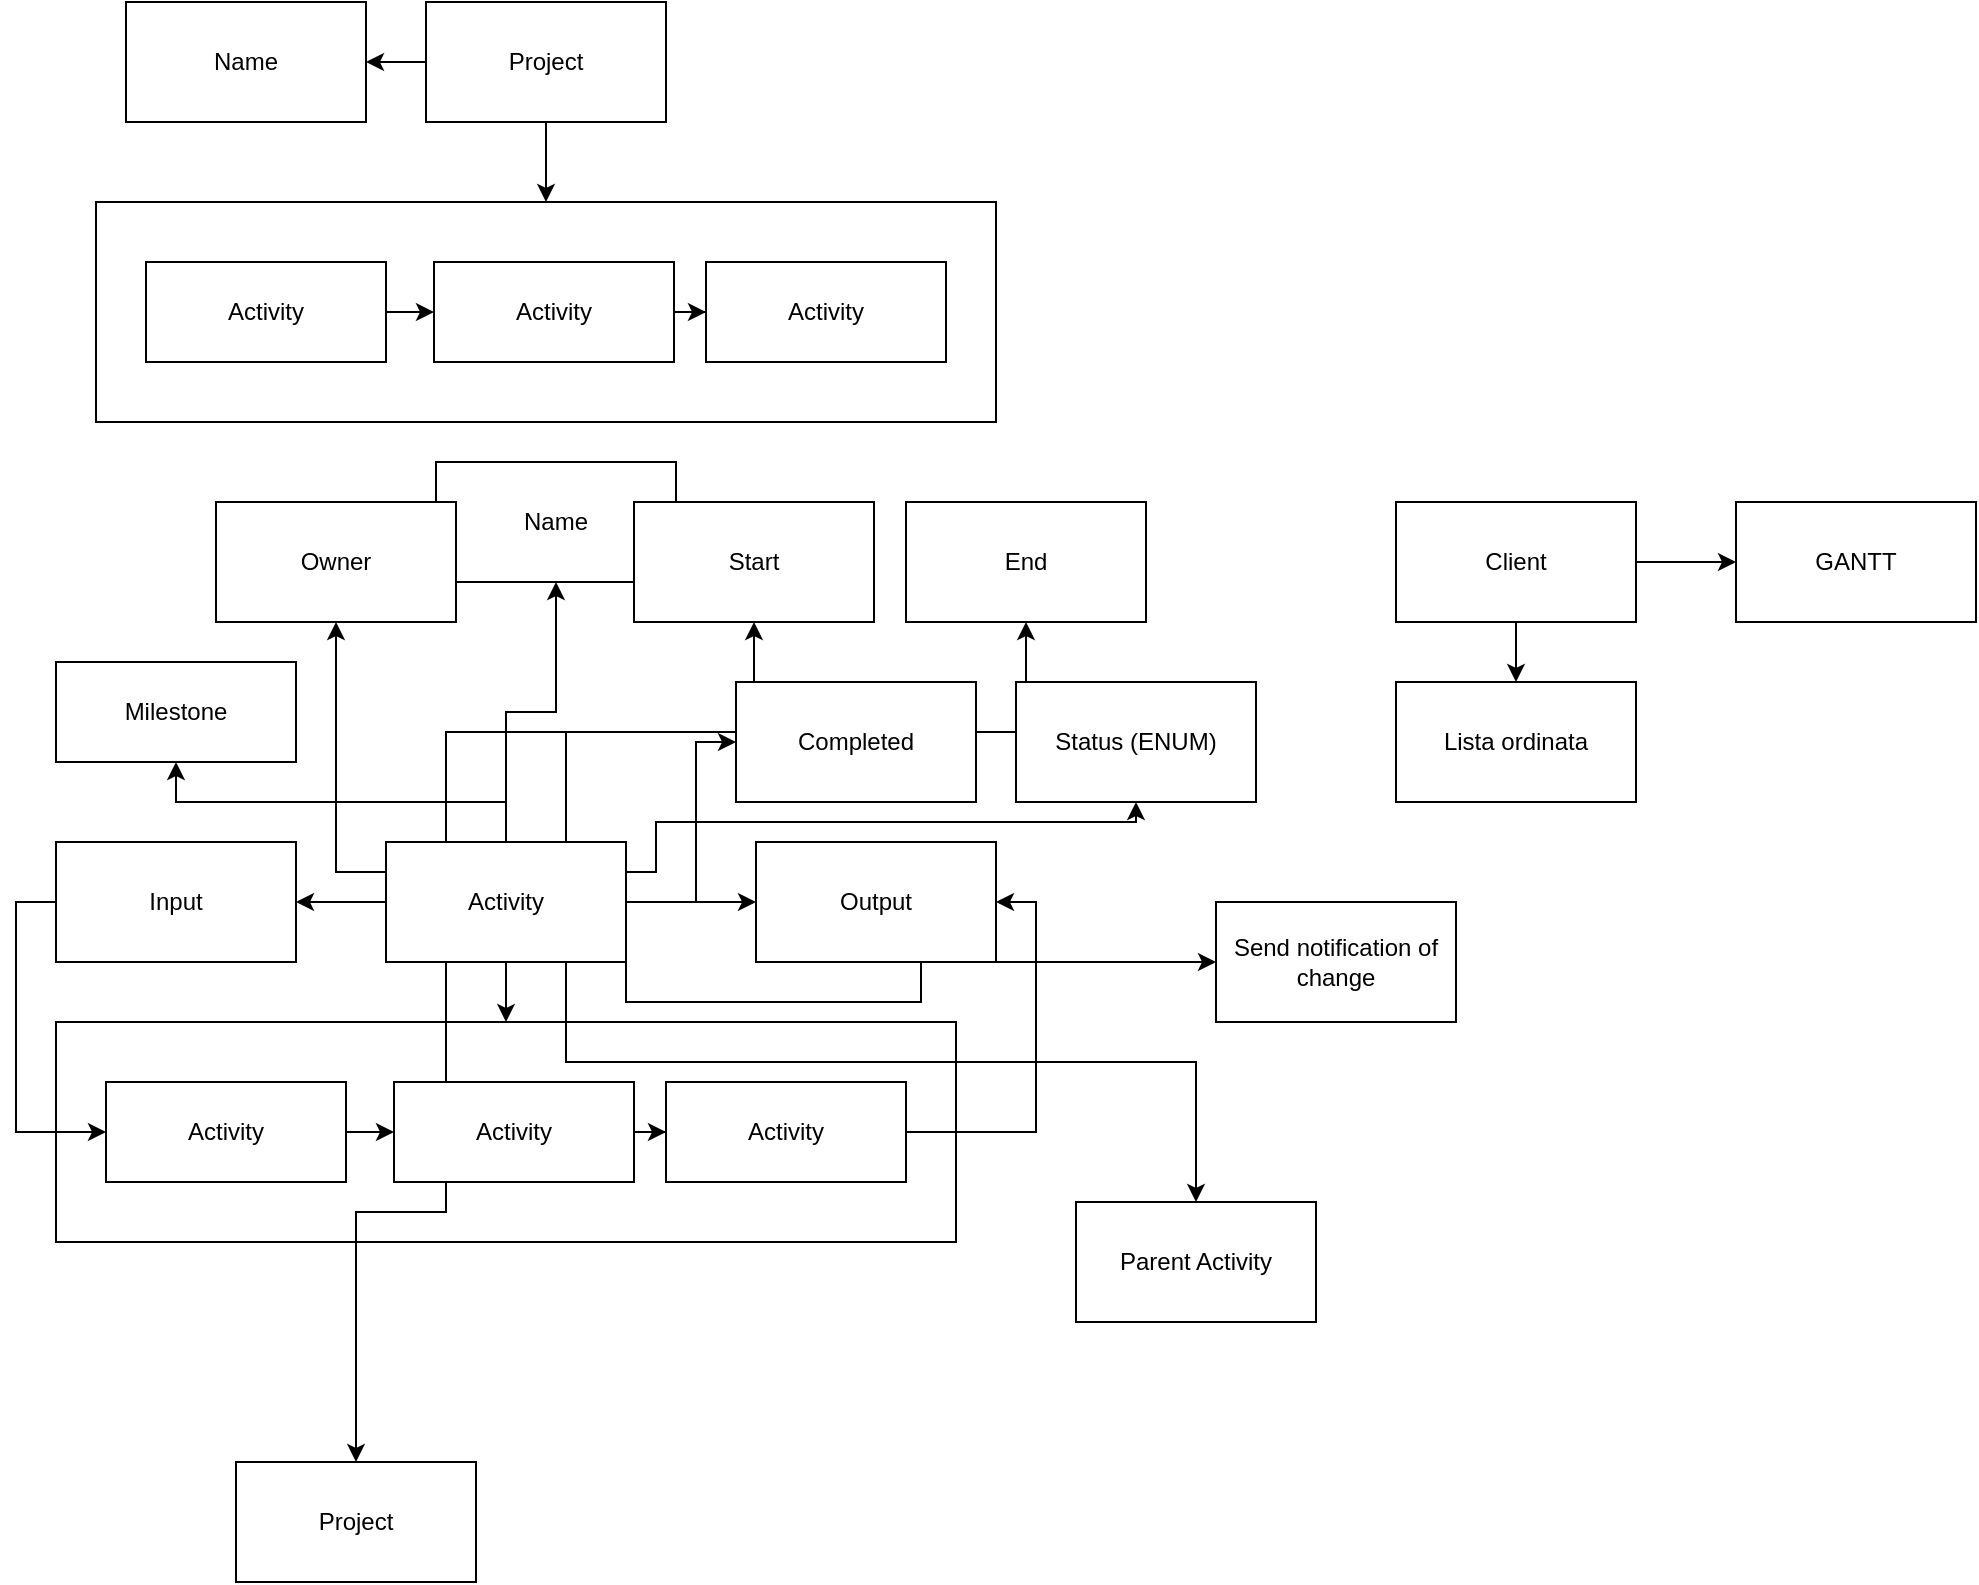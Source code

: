 <mxfile version="22.1.2" type="device">
  <diagram name="Page-1" id="0k-i6cYmUzAIIBtJz0QK">
    <mxGraphModel dx="674" dy="1207" grid="1" gridSize="10" guides="1" tooltips="1" connect="1" arrows="1" fold="1" page="1" pageScale="1" pageWidth="827" pageHeight="1169" math="0" shadow="0">
      <root>
        <mxCell id="0" />
        <mxCell id="1" parent="0" />
        <mxCell id="zqfIAjH_8_ZHyJTqBnlj-9" value="" style="rounded=0;whiteSpace=wrap;html=1;" vertex="1" parent="1">
          <mxGeometry x="110" y="140" width="450" height="110" as="geometry" />
        </mxCell>
        <mxCell id="zqfIAjH_8_ZHyJTqBnlj-4" value="" style="edgeStyle=orthogonalEdgeStyle;rounded=0;orthogonalLoop=1;jettySize=auto;html=1;" edge="1" parent="1" source="zqfIAjH_8_ZHyJTqBnlj-2" target="zqfIAjH_8_ZHyJTqBnlj-9">
          <mxGeometry relative="1" as="geometry">
            <mxPoint x="335" y="140" as="targetPoint" />
          </mxGeometry>
        </mxCell>
        <mxCell id="zqfIAjH_8_ZHyJTqBnlj-11" value="" style="edgeStyle=orthogonalEdgeStyle;rounded=0;orthogonalLoop=1;jettySize=auto;html=1;" edge="1" parent="1" source="zqfIAjH_8_ZHyJTqBnlj-2" target="zqfIAjH_8_ZHyJTqBnlj-10">
          <mxGeometry relative="1" as="geometry" />
        </mxCell>
        <mxCell id="zqfIAjH_8_ZHyJTqBnlj-2" value="Project" style="rounded=0;whiteSpace=wrap;html=1;" vertex="1" parent="1">
          <mxGeometry x="275" y="40" width="120" height="60" as="geometry" />
        </mxCell>
        <mxCell id="zqfIAjH_8_ZHyJTqBnlj-6" value="" style="edgeStyle=orthogonalEdgeStyle;rounded=0;orthogonalLoop=1;jettySize=auto;html=1;" edge="1" parent="1" source="zqfIAjH_8_ZHyJTqBnlj-3" target="zqfIAjH_8_ZHyJTqBnlj-5">
          <mxGeometry relative="1" as="geometry" />
        </mxCell>
        <mxCell id="zqfIAjH_8_ZHyJTqBnlj-3" value="Activity" style="rounded=0;whiteSpace=wrap;html=1;" vertex="1" parent="1">
          <mxGeometry x="135" y="170" width="120" height="50" as="geometry" />
        </mxCell>
        <mxCell id="zqfIAjH_8_ZHyJTqBnlj-8" value="" style="edgeStyle=orthogonalEdgeStyle;rounded=0;orthogonalLoop=1;jettySize=auto;html=1;" edge="1" parent="1" source="zqfIAjH_8_ZHyJTqBnlj-5" target="zqfIAjH_8_ZHyJTqBnlj-7">
          <mxGeometry relative="1" as="geometry" />
        </mxCell>
        <mxCell id="zqfIAjH_8_ZHyJTqBnlj-33" value="" style="edgeStyle=orthogonalEdgeStyle;rounded=0;orthogonalLoop=1;jettySize=auto;html=1;exitX=0.5;exitY=0;exitDx=0;exitDy=0;" edge="1" parent="1" source="zqfIAjH_8_ZHyJTqBnlj-15" target="zqfIAjH_8_ZHyJTqBnlj-32">
          <mxGeometry relative="1" as="geometry" />
        </mxCell>
        <mxCell id="zqfIAjH_8_ZHyJTqBnlj-5" value="Activity" style="rounded=0;whiteSpace=wrap;html=1;" vertex="1" parent="1">
          <mxGeometry x="279" y="170" width="120" height="50" as="geometry" />
        </mxCell>
        <mxCell id="zqfIAjH_8_ZHyJTqBnlj-7" value="Activity" style="rounded=0;whiteSpace=wrap;html=1;" vertex="1" parent="1">
          <mxGeometry x="415" y="170" width="120" height="50" as="geometry" />
        </mxCell>
        <mxCell id="zqfIAjH_8_ZHyJTqBnlj-10" value="Name" style="rounded=0;whiteSpace=wrap;html=1;" vertex="1" parent="1">
          <mxGeometry x="125" y="40" width="120" height="60" as="geometry" />
        </mxCell>
        <mxCell id="zqfIAjH_8_ZHyJTqBnlj-12" value="" style="rounded=0;whiteSpace=wrap;html=1;" vertex="1" parent="1">
          <mxGeometry x="90" y="550" width="450" height="110" as="geometry" />
        </mxCell>
        <mxCell id="zqfIAjH_8_ZHyJTqBnlj-13" value="" style="edgeStyle=orthogonalEdgeStyle;rounded=0;orthogonalLoop=1;jettySize=auto;html=1;" edge="1" parent="1" source="zqfIAjH_8_ZHyJTqBnlj-15" target="zqfIAjH_8_ZHyJTqBnlj-12">
          <mxGeometry relative="1" as="geometry">
            <mxPoint x="315" y="550" as="targetPoint" />
          </mxGeometry>
        </mxCell>
        <mxCell id="zqfIAjH_8_ZHyJTqBnlj-14" value="" style="edgeStyle=orthogonalEdgeStyle;rounded=0;orthogonalLoop=1;jettySize=auto;html=1;" edge="1" parent="1" source="zqfIAjH_8_ZHyJTqBnlj-15" target="zqfIAjH_8_ZHyJTqBnlj-21">
          <mxGeometry relative="1" as="geometry" />
        </mxCell>
        <mxCell id="zqfIAjH_8_ZHyJTqBnlj-23" value="" style="edgeStyle=orthogonalEdgeStyle;rounded=0;orthogonalLoop=1;jettySize=auto;html=1;" edge="1" parent="1" source="zqfIAjH_8_ZHyJTqBnlj-15" target="zqfIAjH_8_ZHyJTqBnlj-22">
          <mxGeometry relative="1" as="geometry" />
        </mxCell>
        <mxCell id="zqfIAjH_8_ZHyJTqBnlj-28" style="edgeStyle=orthogonalEdgeStyle;rounded=0;orthogonalLoop=1;jettySize=auto;html=1;exitX=1;exitY=0.5;exitDx=0;exitDy=0;entryX=0;entryY=0.5;entryDx=0;entryDy=0;" edge="1" parent="1" source="zqfIAjH_8_ZHyJTqBnlj-15" target="zqfIAjH_8_ZHyJTqBnlj-26">
          <mxGeometry relative="1" as="geometry">
            <Array as="points">
              <mxPoint x="410" y="490" />
              <mxPoint x="410" y="410" />
            </Array>
          </mxGeometry>
        </mxCell>
        <mxCell id="zqfIAjH_8_ZHyJTqBnlj-34" style="edgeStyle=orthogonalEdgeStyle;rounded=0;orthogonalLoop=1;jettySize=auto;html=1;exitX=1;exitY=0.25;exitDx=0;exitDy=0;entryX=0.5;entryY=1;entryDx=0;entryDy=0;" edge="1" parent="1" source="zqfIAjH_8_ZHyJTqBnlj-15" target="zqfIAjH_8_ZHyJTqBnlj-35">
          <mxGeometry relative="1" as="geometry">
            <mxPoint x="500" y="350" as="targetPoint" />
            <Array as="points">
              <mxPoint x="390" y="475" />
              <mxPoint x="390" y="450" />
              <mxPoint x="630" y="450" />
            </Array>
          </mxGeometry>
        </mxCell>
        <mxCell id="zqfIAjH_8_ZHyJTqBnlj-38" style="edgeStyle=orthogonalEdgeStyle;rounded=0;orthogonalLoop=1;jettySize=auto;html=1;exitX=0.75;exitY=0;exitDx=0;exitDy=0;entryX=0.5;entryY=1;entryDx=0;entryDy=0;" edge="1" parent="1" source="zqfIAjH_8_ZHyJTqBnlj-15" target="zqfIAjH_8_ZHyJTqBnlj-36">
          <mxGeometry relative="1" as="geometry" />
        </mxCell>
        <mxCell id="zqfIAjH_8_ZHyJTqBnlj-39" style="edgeStyle=orthogonalEdgeStyle;rounded=0;orthogonalLoop=1;jettySize=auto;html=1;exitX=0.25;exitY=0;exitDx=0;exitDy=0;entryX=0.5;entryY=1;entryDx=0;entryDy=0;" edge="1" parent="1" source="zqfIAjH_8_ZHyJTqBnlj-15" target="zqfIAjH_8_ZHyJTqBnlj-37">
          <mxGeometry relative="1" as="geometry" />
        </mxCell>
        <mxCell id="zqfIAjH_8_ZHyJTqBnlj-45" style="edgeStyle=orthogonalEdgeStyle;rounded=0;orthogonalLoop=1;jettySize=auto;html=1;exitX=0;exitY=0.25;exitDx=0;exitDy=0;entryX=0.5;entryY=1;entryDx=0;entryDy=0;" edge="1" parent="1" source="zqfIAjH_8_ZHyJTqBnlj-15" target="zqfIAjH_8_ZHyJTqBnlj-46">
          <mxGeometry relative="1" as="geometry">
            <mxPoint x="230" y="340" as="targetPoint" />
          </mxGeometry>
        </mxCell>
        <mxCell id="zqfIAjH_8_ZHyJTqBnlj-48" style="edgeStyle=orthogonalEdgeStyle;rounded=0;orthogonalLoop=1;jettySize=auto;html=1;exitX=0.75;exitY=1;exitDx=0;exitDy=0;entryX=0.5;entryY=0;entryDx=0;entryDy=0;" edge="1" parent="1" source="zqfIAjH_8_ZHyJTqBnlj-15" target="zqfIAjH_8_ZHyJTqBnlj-49">
          <mxGeometry relative="1" as="geometry">
            <mxPoint x="660" y="600" as="targetPoint" />
            <Array as="points">
              <mxPoint x="345" y="570" />
              <mxPoint x="660" y="570" />
            </Array>
          </mxGeometry>
        </mxCell>
        <mxCell id="zqfIAjH_8_ZHyJTqBnlj-50" style="edgeStyle=orthogonalEdgeStyle;rounded=0;orthogonalLoop=1;jettySize=auto;html=1;exitX=1;exitY=1;exitDx=0;exitDy=0;entryX=0;entryY=0.5;entryDx=0;entryDy=0;" edge="1" parent="1" source="zqfIAjH_8_ZHyJTqBnlj-15" target="zqfIAjH_8_ZHyJTqBnlj-51">
          <mxGeometry relative="1" as="geometry">
            <mxPoint x="710" y="520" as="targetPoint" />
          </mxGeometry>
        </mxCell>
        <mxCell id="zqfIAjH_8_ZHyJTqBnlj-52" style="edgeStyle=orthogonalEdgeStyle;rounded=0;orthogonalLoop=1;jettySize=auto;html=1;exitX=0.25;exitY=1;exitDx=0;exitDy=0;entryX=0.5;entryY=0;entryDx=0;entryDy=0;" edge="1" parent="1" source="zqfIAjH_8_ZHyJTqBnlj-15" target="zqfIAjH_8_ZHyJTqBnlj-53">
          <mxGeometry relative="1" as="geometry">
            <mxPoint x="230" y="750" as="targetPoint" />
          </mxGeometry>
        </mxCell>
        <mxCell id="zqfIAjH_8_ZHyJTqBnlj-15" value="Activity" style="rounded=0;whiteSpace=wrap;html=1;" vertex="1" parent="1">
          <mxGeometry x="255" y="460" width="120" height="60" as="geometry" />
        </mxCell>
        <mxCell id="zqfIAjH_8_ZHyJTqBnlj-16" value="" style="edgeStyle=orthogonalEdgeStyle;rounded=0;orthogonalLoop=1;jettySize=auto;html=1;" edge="1" parent="1" source="zqfIAjH_8_ZHyJTqBnlj-17" target="zqfIAjH_8_ZHyJTqBnlj-19">
          <mxGeometry relative="1" as="geometry" />
        </mxCell>
        <mxCell id="zqfIAjH_8_ZHyJTqBnlj-17" value="Activity" style="rounded=0;whiteSpace=wrap;html=1;" vertex="1" parent="1">
          <mxGeometry x="115" y="580" width="120" height="50" as="geometry" />
        </mxCell>
        <mxCell id="zqfIAjH_8_ZHyJTqBnlj-18" value="" style="edgeStyle=orthogonalEdgeStyle;rounded=0;orthogonalLoop=1;jettySize=auto;html=1;" edge="1" parent="1" source="zqfIAjH_8_ZHyJTqBnlj-19" target="zqfIAjH_8_ZHyJTqBnlj-20">
          <mxGeometry relative="1" as="geometry" />
        </mxCell>
        <mxCell id="zqfIAjH_8_ZHyJTqBnlj-19" value="Activity" style="rounded=0;whiteSpace=wrap;html=1;" vertex="1" parent="1">
          <mxGeometry x="259" y="580" width="120" height="50" as="geometry" />
        </mxCell>
        <mxCell id="zqfIAjH_8_ZHyJTqBnlj-29" style="edgeStyle=orthogonalEdgeStyle;rounded=0;orthogonalLoop=1;jettySize=auto;html=1;entryX=1;entryY=0.5;entryDx=0;entryDy=0;exitX=1;exitY=0.5;exitDx=0;exitDy=0;" edge="1" parent="1" source="zqfIAjH_8_ZHyJTqBnlj-20" target="zqfIAjH_8_ZHyJTqBnlj-22">
          <mxGeometry relative="1" as="geometry" />
        </mxCell>
        <mxCell id="zqfIAjH_8_ZHyJTqBnlj-20" value="Activity" style="rounded=0;whiteSpace=wrap;html=1;" vertex="1" parent="1">
          <mxGeometry x="395" y="580" width="120" height="50" as="geometry" />
        </mxCell>
        <mxCell id="zqfIAjH_8_ZHyJTqBnlj-21" value="Name" style="rounded=0;whiteSpace=wrap;html=1;" vertex="1" parent="1">
          <mxGeometry x="280" y="270" width="120" height="60" as="geometry" />
        </mxCell>
        <mxCell id="zqfIAjH_8_ZHyJTqBnlj-22" value="Output" style="rounded=0;whiteSpace=wrap;html=1;" vertex="1" parent="1">
          <mxGeometry x="440" y="460" width="120" height="60" as="geometry" />
        </mxCell>
        <mxCell id="zqfIAjH_8_ZHyJTqBnlj-24" value="" style="edgeStyle=orthogonalEdgeStyle;rounded=0;orthogonalLoop=1;jettySize=auto;html=1;exitX=0;exitY=0.5;exitDx=0;exitDy=0;" edge="1" parent="1" target="zqfIAjH_8_ZHyJTqBnlj-25" source="zqfIAjH_8_ZHyJTqBnlj-15">
          <mxGeometry relative="1" as="geometry">
            <mxPoint x="365" y="540" as="sourcePoint" />
          </mxGeometry>
        </mxCell>
        <mxCell id="zqfIAjH_8_ZHyJTqBnlj-30" style="edgeStyle=orthogonalEdgeStyle;rounded=0;orthogonalLoop=1;jettySize=auto;html=1;entryX=0;entryY=0.5;entryDx=0;entryDy=0;exitX=0;exitY=0.5;exitDx=0;exitDy=0;" edge="1" parent="1" source="zqfIAjH_8_ZHyJTqBnlj-25" target="zqfIAjH_8_ZHyJTqBnlj-17">
          <mxGeometry relative="1" as="geometry" />
        </mxCell>
        <mxCell id="zqfIAjH_8_ZHyJTqBnlj-25" value="Input" style="rounded=0;whiteSpace=wrap;html=1;" vertex="1" parent="1">
          <mxGeometry x="90" y="460" width="120" height="60" as="geometry" />
        </mxCell>
        <mxCell id="zqfIAjH_8_ZHyJTqBnlj-26" value="Completed" style="rounded=0;whiteSpace=wrap;html=1;" vertex="1" parent="1">
          <mxGeometry x="430" y="380" width="120" height="60" as="geometry" />
        </mxCell>
        <mxCell id="zqfIAjH_8_ZHyJTqBnlj-32" value="Milestone" style="rounded=0;whiteSpace=wrap;html=1;" vertex="1" parent="1">
          <mxGeometry x="90" y="370" width="120" height="50" as="geometry" />
        </mxCell>
        <mxCell id="zqfIAjH_8_ZHyJTqBnlj-35" value="Status (ENUM)" style="rounded=0;whiteSpace=wrap;html=1;" vertex="1" parent="1">
          <mxGeometry x="570" y="380" width="120" height="60" as="geometry" />
        </mxCell>
        <mxCell id="zqfIAjH_8_ZHyJTqBnlj-36" value="Start" style="rounded=0;whiteSpace=wrap;html=1;" vertex="1" parent="1">
          <mxGeometry x="379" y="290" width="120" height="60" as="geometry" />
        </mxCell>
        <mxCell id="zqfIAjH_8_ZHyJTqBnlj-37" value="End" style="rounded=0;whiteSpace=wrap;html=1;" vertex="1" parent="1">
          <mxGeometry x="515" y="290" width="120" height="60" as="geometry" />
        </mxCell>
        <mxCell id="zqfIAjH_8_ZHyJTqBnlj-42" value="" style="edgeStyle=orthogonalEdgeStyle;rounded=0;orthogonalLoop=1;jettySize=auto;html=1;" edge="1" parent="1" source="zqfIAjH_8_ZHyJTqBnlj-40" target="zqfIAjH_8_ZHyJTqBnlj-41">
          <mxGeometry relative="1" as="geometry" />
        </mxCell>
        <mxCell id="zqfIAjH_8_ZHyJTqBnlj-44" value="" style="edgeStyle=orthogonalEdgeStyle;rounded=0;orthogonalLoop=1;jettySize=auto;html=1;" edge="1" parent="1" source="zqfIAjH_8_ZHyJTqBnlj-40" target="zqfIAjH_8_ZHyJTqBnlj-43">
          <mxGeometry relative="1" as="geometry" />
        </mxCell>
        <mxCell id="zqfIAjH_8_ZHyJTqBnlj-40" value="Client" style="rounded=0;whiteSpace=wrap;html=1;" vertex="1" parent="1">
          <mxGeometry x="760" y="290" width="120" height="60" as="geometry" />
        </mxCell>
        <mxCell id="zqfIAjH_8_ZHyJTqBnlj-41" value="Lista ordinata" style="rounded=0;whiteSpace=wrap;html=1;" vertex="1" parent="1">
          <mxGeometry x="760" y="380" width="120" height="60" as="geometry" />
        </mxCell>
        <mxCell id="zqfIAjH_8_ZHyJTqBnlj-43" value="GANTT" style="rounded=0;whiteSpace=wrap;html=1;" vertex="1" parent="1">
          <mxGeometry x="930" y="290" width="120" height="60" as="geometry" />
        </mxCell>
        <mxCell id="zqfIAjH_8_ZHyJTqBnlj-46" value="Owner" style="rounded=0;whiteSpace=wrap;html=1;" vertex="1" parent="1">
          <mxGeometry x="170" y="290" width="120" height="60" as="geometry" />
        </mxCell>
        <mxCell id="zqfIAjH_8_ZHyJTqBnlj-49" value="Parent Activity" style="rounded=0;whiteSpace=wrap;html=1;" vertex="1" parent="1">
          <mxGeometry x="600" y="640" width="120" height="60" as="geometry" />
        </mxCell>
        <mxCell id="zqfIAjH_8_ZHyJTqBnlj-51" value="Send notification of change" style="rounded=0;whiteSpace=wrap;html=1;" vertex="1" parent="1">
          <mxGeometry x="670" y="490" width="120" height="60" as="geometry" />
        </mxCell>
        <mxCell id="zqfIAjH_8_ZHyJTqBnlj-53" value="Project" style="rounded=0;whiteSpace=wrap;html=1;" vertex="1" parent="1">
          <mxGeometry x="180" y="770" width="120" height="60" as="geometry" />
        </mxCell>
      </root>
    </mxGraphModel>
  </diagram>
</mxfile>

